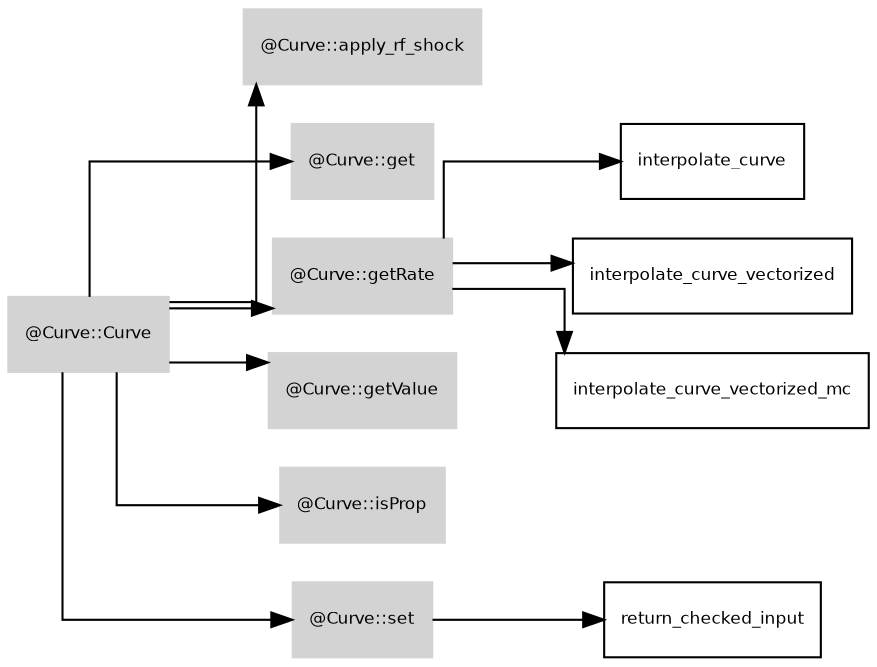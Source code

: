 digraph G {
	fontname = "Bitstream Vera Sans"
	fontsize = 8
	node [
		fontname = "Bitstream Vera Sans"
		fontsize = 8
		shape = "record"
	]
	edge [
		fontname = "Bitstream Vera Sans"
		fontsize = 8
	]
	graph [splines=ortho];
	rankdir=LR;
	subgraph class_Curve {
		style=filled;
		node [style=filled,color=lightgrey];
		"@Curve::Curve" -> "@Curve::apply_rf_shock"
		"@Curve::Curve" -> "@Curve::get"
		"@Curve::Curve" -> "@Curve::getRate"
		"@Curve::Curve" -> "@Curve::getValue"
		"@Curve::Curve" -> "@Curve::isProp"
		"@Curve::Curve" -> "@Curve::set"
		label = "@Curve";
	}
"@Curve::getRate" 	 -> 	 "interpolate_curve"
"@Curve::getRate" 	 -> 	 "interpolate_curve_vectorized"
"@Curve::getRate" 	 -> 	 "interpolate_curve_vectorized_mc"
"@Curve::set" 	 -> 	 "return_checked_input"
}
